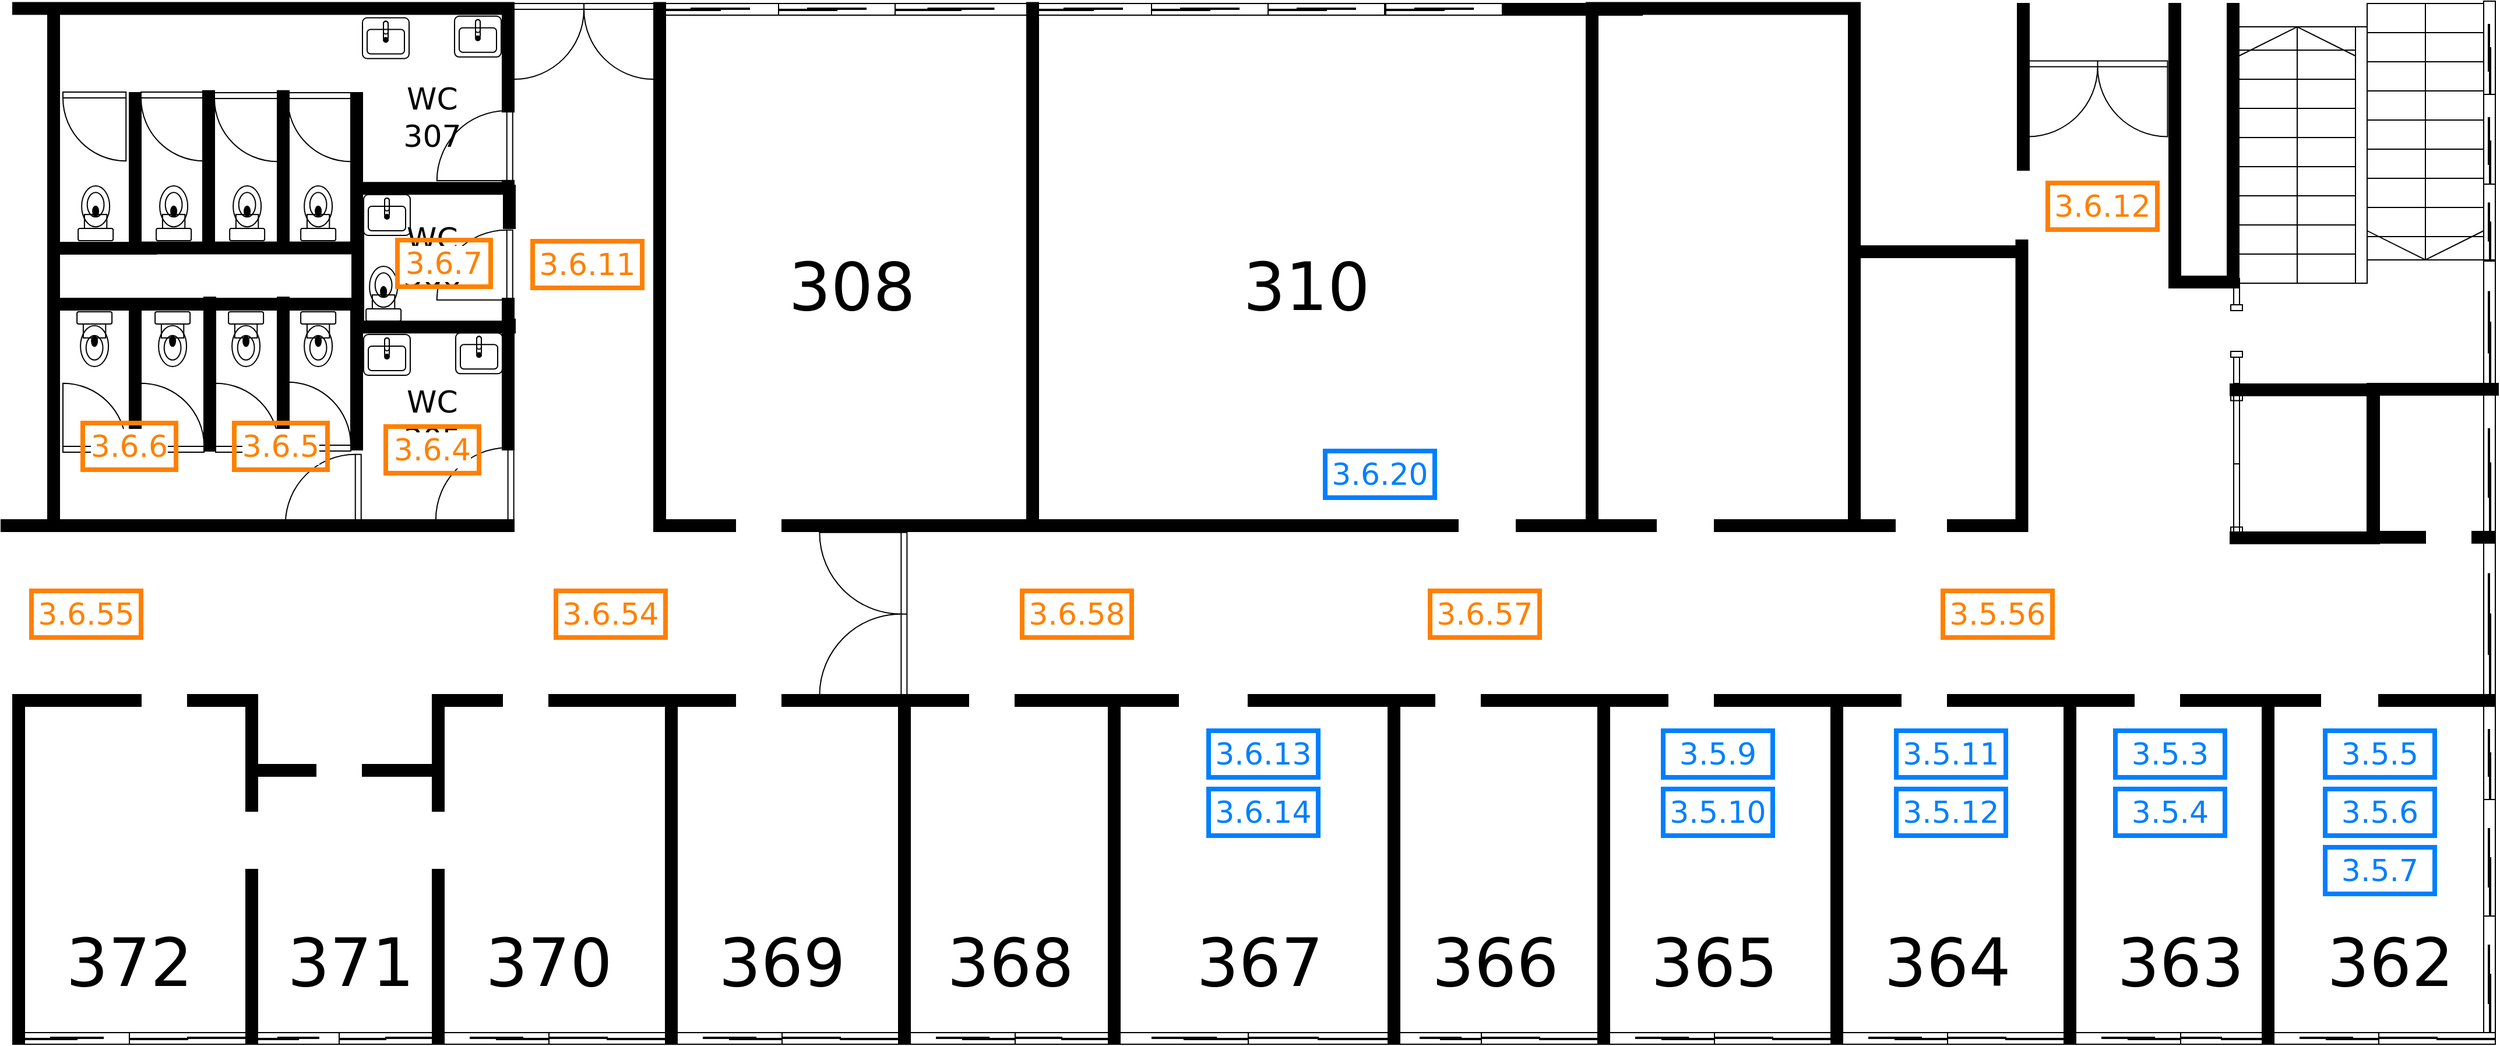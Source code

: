 <mxfile version="18.0.1" type="device"><diagram id="k4Qf4i1GcmvyGFR2-Uuu" name="Page-1"><mxGraphModel dx="2788" dy="2461" grid="1" gridSize="10" guides="1" tooltips="1" connect="1" arrows="1" fold="1" page="1" pageScale="1" pageWidth="1169" pageHeight="827" math="0" shadow="0"><root><mxCell id="0"/><mxCell id="1" parent="0"/><mxCell id="9a-TesYF4T893ZPpi-wB-1" value="" style="verticalLabelPosition=bottom;html=1;verticalAlign=top;align=center;shape=mxgraph.floorplan.wall;fillColor=#000000;direction=south;" vertex="1" parent="1"><mxGeometry x="160" y="340" width="10" height="300" as="geometry"/></mxCell><mxCell id="9a-TesYF4T893ZPpi-wB-3" value="" style="verticalLabelPosition=bottom;html=1;verticalAlign=top;align=center;shape=mxgraph.floorplan.wall;fillColor=#000000;" vertex="1" parent="1"><mxGeometry x="170" y="340" width="100" height="10" as="geometry"/></mxCell><mxCell id="9a-TesYF4T893ZPpi-wB-4" value="" style="verticalLabelPosition=bottom;html=1;verticalAlign=top;align=center;shape=mxgraph.floorplan.wall;fillColor=#000000;" vertex="1" parent="1"><mxGeometry x="310" y="340" width="50" height="10" as="geometry"/></mxCell><mxCell id="9a-TesYF4T893ZPpi-wB-5" value="" style="verticalLabelPosition=bottom;html=1;verticalAlign=top;align=center;shape=mxgraph.floorplan.wall;fillColor=#000000;direction=south;" vertex="1" parent="1"><mxGeometry x="360" y="340" width="10" height="100" as="geometry"/></mxCell><mxCell id="9a-TesYF4T893ZPpi-wB-6" value="" style="verticalLabelPosition=bottom;html=1;verticalAlign=top;align=center;shape=mxgraph.floorplan.wall;fillColor=#000000;direction=south;" vertex="1" parent="1"><mxGeometry x="360" y="490" width="10" height="150" as="geometry"/></mxCell><mxCell id="9a-TesYF4T893ZPpi-wB-11" value="" style="verticalLabelPosition=bottom;html=1;verticalAlign=top;align=center;shape=mxgraph.floorplan.windowGlider;dx=0.25;" vertex="1" parent="1"><mxGeometry x="170" y="630" width="90" height="10" as="geometry"/></mxCell><mxCell id="9a-TesYF4T893ZPpi-wB-12" value="" style="verticalLabelPosition=bottom;html=1;verticalAlign=top;align=center;shape=mxgraph.floorplan.windowGlider;dx=0.5;" vertex="1" parent="1"><mxGeometry x="260" y="630" width="100" height="10" as="geometry"/></mxCell><mxCell id="9a-TesYF4T893ZPpi-wB-13" value="372" style="text;html=1;strokeColor=none;fillColor=none;align=center;verticalAlign=middle;whiteSpace=wrap;rounded=0;fontFamily=Dejavu Sans;fontSize=57;" vertex="1" parent="1"><mxGeometry x="230" y="555" width="60" height="30" as="geometry"/></mxCell><mxCell id="9a-TesYF4T893ZPpi-wB-14" value="" style="verticalLabelPosition=bottom;html=1;verticalAlign=top;align=center;shape=mxgraph.floorplan.wall;fillColor=#000000;direction=south;flipH=1;" vertex="1" parent="1"><mxGeometry x="720" y="340" width="10" height="300" as="geometry"/></mxCell><mxCell id="9a-TesYF4T893ZPpi-wB-15" value="" style="verticalLabelPosition=bottom;html=1;verticalAlign=top;align=center;shape=mxgraph.floorplan.wall;fillColor=#000000;flipH=1;" vertex="1" parent="1"><mxGeometry x="620" y="340" width="100" height="10" as="geometry"/></mxCell><mxCell id="9a-TesYF4T893ZPpi-wB-16" value="" style="verticalLabelPosition=bottom;html=1;verticalAlign=top;align=center;shape=mxgraph.floorplan.wall;fillColor=#000000;flipH=1;" vertex="1" parent="1"><mxGeometry x="530" y="340" width="50" height="10" as="geometry"/></mxCell><mxCell id="9a-TesYF4T893ZPpi-wB-17" value="" style="verticalLabelPosition=bottom;html=1;verticalAlign=top;align=center;shape=mxgraph.floorplan.wall;fillColor=#000000;direction=south;flipH=1;" vertex="1" parent="1"><mxGeometry x="520" y="340" width="10" height="100" as="geometry"/></mxCell><mxCell id="9a-TesYF4T893ZPpi-wB-18" value="" style="verticalLabelPosition=bottom;html=1;verticalAlign=top;align=center;shape=mxgraph.floorplan.wall;fillColor=#000000;direction=south;flipH=1;" vertex="1" parent="1"><mxGeometry x="520" y="490" width="10" height="150" as="geometry"/></mxCell><mxCell id="9a-TesYF4T893ZPpi-wB-19" value="" style="verticalLabelPosition=bottom;html=1;verticalAlign=top;align=center;shape=mxgraph.floorplan.windowGlider;dx=0.25;flipH=1;" vertex="1" parent="1"><mxGeometry x="530" y="630" width="90" height="10" as="geometry"/></mxCell><mxCell id="9a-TesYF4T893ZPpi-wB-20" value="" style="verticalLabelPosition=bottom;html=1;verticalAlign=top;align=center;shape=mxgraph.floorplan.windowGlider;dx=0.5;flipH=1;" vertex="1" parent="1"><mxGeometry x="620" y="630" width="100" height="10" as="geometry"/></mxCell><mxCell id="9a-TesYF4T893ZPpi-wB-21" value="370" style="text;html=1;strokeColor=none;fillColor=none;align=center;verticalAlign=middle;whiteSpace=wrap;rounded=0;fontFamily=Dejavu Sans;fontSize=57;flipH=1;" vertex="1" parent="1"><mxGeometry x="590" y="555" width="60" height="30" as="geometry"/></mxCell><mxCell id="9a-TesYF4T893ZPpi-wB-22" value="" style="verticalLabelPosition=bottom;html=1;verticalAlign=top;align=center;shape=mxgraph.floorplan.wall;fillColor=#000000;fontFamily=Dejavu Sans;fontSize=31;" vertex="1" parent="1"><mxGeometry x="370" y="400" width="50" height="10" as="geometry"/></mxCell><mxCell id="9a-TesYF4T893ZPpi-wB-23" value="" style="verticalLabelPosition=bottom;html=1;verticalAlign=top;align=center;shape=mxgraph.floorplan.wall;fillColor=#000000;fontFamily=Dejavu Sans;fontSize=31;" vertex="1" parent="1"><mxGeometry x="460" y="400" width="60" height="10" as="geometry"/></mxCell><mxCell id="9a-TesYF4T893ZPpi-wB-24" value="" style="verticalLabelPosition=bottom;html=1;verticalAlign=top;align=center;shape=mxgraph.floorplan.windowGlider;dx=0.25;" vertex="1" parent="1"><mxGeometry x="370" y="630" width="70" height="10" as="geometry"/></mxCell><mxCell id="9a-TesYF4T893ZPpi-wB-25" value="" style="verticalLabelPosition=bottom;html=1;verticalAlign=top;align=center;shape=mxgraph.floorplan.windowGlider;dx=0.5;" vertex="1" parent="1"><mxGeometry x="440" y="630" width="80" height="10" as="geometry"/></mxCell><mxCell id="9a-TesYF4T893ZPpi-wB-26" value="371" style="text;html=1;strokeColor=none;fillColor=none;align=center;verticalAlign=middle;whiteSpace=wrap;rounded=0;fontFamily=Dejavu Sans;fontSize=57;flipH=1;" vertex="1" parent="1"><mxGeometry x="420" y="555" width="60" height="30" as="geometry"/></mxCell><mxCell id="9a-TesYF4T893ZPpi-wB-28" value="" style="verticalLabelPosition=bottom;html=1;verticalAlign=top;align=center;shape=mxgraph.floorplan.wall;fillColor=#000000;direction=south;flipH=1;" vertex="1" parent="1"><mxGeometry x="920" y="340" width="10" height="300" as="geometry"/></mxCell><mxCell id="9a-TesYF4T893ZPpi-wB-29" value="" style="verticalLabelPosition=bottom;html=1;verticalAlign=top;align=center;shape=mxgraph.floorplan.wall;fillColor=#000000;flipH=1;" vertex="1" parent="1"><mxGeometry x="820" y="340" width="100" height="10" as="geometry"/></mxCell><mxCell id="9a-TesYF4T893ZPpi-wB-30" value="" style="verticalLabelPosition=bottom;html=1;verticalAlign=top;align=center;shape=mxgraph.floorplan.wall;fillColor=#000000;flipH=1;" vertex="1" parent="1"><mxGeometry x="730" y="340" width="50" height="10" as="geometry"/></mxCell><mxCell id="9a-TesYF4T893ZPpi-wB-31" value="" style="verticalLabelPosition=bottom;html=1;verticalAlign=top;align=center;shape=mxgraph.floorplan.wall;fillColor=#000000;direction=south;flipH=1;" vertex="1" parent="1"><mxGeometry x="720" y="340" width="10" height="100" as="geometry"/></mxCell><mxCell id="9a-TesYF4T893ZPpi-wB-32" value="" style="verticalLabelPosition=bottom;html=1;verticalAlign=top;align=center;shape=mxgraph.floorplan.wall;fillColor=#000000;direction=south;flipH=1;" vertex="1" parent="1"><mxGeometry x="720" y="490" width="10" height="150" as="geometry"/></mxCell><mxCell id="9a-TesYF4T893ZPpi-wB-33" value="" style="verticalLabelPosition=bottom;html=1;verticalAlign=top;align=center;shape=mxgraph.floorplan.windowGlider;dx=0.25;flipH=1;" vertex="1" parent="1"><mxGeometry x="730" y="630" width="90" height="10" as="geometry"/></mxCell><mxCell id="9a-TesYF4T893ZPpi-wB-34" value="" style="verticalLabelPosition=bottom;html=1;verticalAlign=top;align=center;shape=mxgraph.floorplan.windowGlider;dx=0.5;flipH=1;" vertex="1" parent="1"><mxGeometry x="820" y="630" width="100" height="10" as="geometry"/></mxCell><mxCell id="9a-TesYF4T893ZPpi-wB-35" value="369" style="text;html=1;strokeColor=none;fillColor=none;align=center;verticalAlign=middle;whiteSpace=wrap;rounded=0;fontFamily=Dejavu Sans;fontSize=57;flipH=1;" vertex="1" parent="1"><mxGeometry x="790" y="555" width="60" height="30" as="geometry"/></mxCell><mxCell id="9a-TesYF4T893ZPpi-wB-36" value="" style="verticalLabelPosition=bottom;html=1;verticalAlign=top;align=center;shape=mxgraph.floorplan.wall;fillColor=#000000;direction=south;flipH=1;" vertex="1" parent="1"><mxGeometry x="1100" y="340" width="10" height="300" as="geometry"/></mxCell><mxCell id="9a-TesYF4T893ZPpi-wB-37" value="" style="verticalLabelPosition=bottom;html=1;verticalAlign=top;align=center;shape=mxgraph.floorplan.wall;fillColor=#000000;flipH=1;" vertex="1" parent="1"><mxGeometry x="1020" y="340" width="100" height="10" as="geometry"/></mxCell><mxCell id="9a-TesYF4T893ZPpi-wB-38" value="" style="verticalLabelPosition=bottom;html=1;verticalAlign=top;align=center;shape=mxgraph.floorplan.wall;fillColor=#000000;flipH=1;" vertex="1" parent="1"><mxGeometry x="930" y="340" width="50" height="10" as="geometry"/></mxCell><mxCell id="9a-TesYF4T893ZPpi-wB-39" value="" style="verticalLabelPosition=bottom;html=1;verticalAlign=top;align=center;shape=mxgraph.floorplan.wall;fillColor=#000000;direction=south;flipH=1;" vertex="1" parent="1"><mxGeometry x="920" y="340" width="10" height="100" as="geometry"/></mxCell><mxCell id="9a-TesYF4T893ZPpi-wB-40" value="" style="verticalLabelPosition=bottom;html=1;verticalAlign=top;align=center;shape=mxgraph.floorplan.wall;fillColor=#000000;direction=south;flipH=1;" vertex="1" parent="1"><mxGeometry x="920" y="490" width="10" height="150" as="geometry"/></mxCell><mxCell id="9a-TesYF4T893ZPpi-wB-41" value="" style="verticalLabelPosition=bottom;html=1;verticalAlign=top;align=center;shape=mxgraph.floorplan.windowGlider;dx=0.25;flipH=1;" vertex="1" parent="1"><mxGeometry x="930" y="630" width="90" height="10" as="geometry"/></mxCell><mxCell id="9a-TesYF4T893ZPpi-wB-42" value="" style="verticalLabelPosition=bottom;html=1;verticalAlign=top;align=center;shape=mxgraph.floorplan.windowGlider;dx=0.5;flipH=1;" vertex="1" parent="1"><mxGeometry x="1020" y="630" width="80" height="10" as="geometry"/></mxCell><mxCell id="9a-TesYF4T893ZPpi-wB-43" value="368" style="text;html=1;strokeColor=none;fillColor=none;align=center;verticalAlign=middle;whiteSpace=wrap;rounded=0;fontFamily=Dejavu Sans;fontSize=57;flipH=1;" vertex="1" parent="1"><mxGeometry x="986" y="555" width="60" height="30" as="geometry"/></mxCell><mxCell id="9a-TesYF4T893ZPpi-wB-44" value="" style="verticalLabelPosition=bottom;html=1;verticalAlign=top;align=center;shape=mxgraph.floorplan.wall;fillColor=#000000;direction=south;flipH=1;" vertex="1" parent="1"><mxGeometry x="1340" y="340" width="10" height="300" as="geometry"/></mxCell><mxCell id="9a-TesYF4T893ZPpi-wB-45" value="" style="verticalLabelPosition=bottom;html=1;verticalAlign=top;align=center;shape=mxgraph.floorplan.wall;fillColor=#000000;flipH=1;" vertex="1" parent="1"><mxGeometry x="1220" y="340" width="120" height="10" as="geometry"/></mxCell><mxCell id="9a-TesYF4T893ZPpi-wB-46" value="" style="verticalLabelPosition=bottom;html=1;verticalAlign=top;align=center;shape=mxgraph.floorplan.wall;fillColor=#000000;flipH=1;" vertex="1" parent="1"><mxGeometry x="1110" y="340" width="50" height="10" as="geometry"/></mxCell><mxCell id="9a-TesYF4T893ZPpi-wB-49" value="" style="verticalLabelPosition=bottom;html=1;verticalAlign=top;align=center;shape=mxgraph.floorplan.windowGlider;dx=0.25;flipH=1;" vertex="1" parent="1"><mxGeometry x="1110" y="630" width="110" height="10" as="geometry"/></mxCell><mxCell id="9a-TesYF4T893ZPpi-wB-50" value="" style="verticalLabelPosition=bottom;html=1;verticalAlign=top;align=center;shape=mxgraph.floorplan.windowGlider;dx=0.5;flipH=1;" vertex="1" parent="1"><mxGeometry x="1220" y="630" width="120" height="10" as="geometry"/></mxCell><mxCell id="9a-TesYF4T893ZPpi-wB-51" value="367" style="text;html=1;strokeColor=none;fillColor=none;align=center;verticalAlign=middle;whiteSpace=wrap;rounded=0;fontFamily=Dejavu Sans;fontSize=57;flipH=1;" vertex="1" parent="1"><mxGeometry x="1200" y="555" width="60" height="30" as="geometry"/></mxCell><mxCell id="9a-TesYF4T893ZPpi-wB-52" value="" style="verticalLabelPosition=bottom;html=1;verticalAlign=top;align=center;shape=mxgraph.floorplan.wall;fillColor=#000000;direction=south;flipH=1;" vertex="1" parent="1"><mxGeometry x="1520" y="340" width="10" height="300" as="geometry"/></mxCell><mxCell id="9a-TesYF4T893ZPpi-wB-53" value="" style="verticalLabelPosition=bottom;html=1;verticalAlign=top;align=center;shape=mxgraph.floorplan.wall;fillColor=#000000;flipH=1;" vertex="1" parent="1"><mxGeometry x="1420" y="340" width="100" height="10" as="geometry"/></mxCell><mxCell id="9a-TesYF4T893ZPpi-wB-54" value="" style="verticalLabelPosition=bottom;html=1;verticalAlign=top;align=center;shape=mxgraph.floorplan.wall;fillColor=#000000;flipH=1;" vertex="1" parent="1"><mxGeometry x="1330" y="340" width="50" height="10" as="geometry"/></mxCell><mxCell id="9a-TesYF4T893ZPpi-wB-57" value="" style="verticalLabelPosition=bottom;html=1;verticalAlign=top;align=center;shape=mxgraph.floorplan.windowGlider;dx=0.25;flipH=1;" vertex="1" parent="1"><mxGeometry x="1350" y="630" width="70" height="10" as="geometry"/></mxCell><mxCell id="9a-TesYF4T893ZPpi-wB-58" value="" style="verticalLabelPosition=bottom;html=1;verticalAlign=top;align=center;shape=mxgraph.floorplan.windowGlider;dx=0.5;flipH=1;" vertex="1" parent="1"><mxGeometry x="1420" y="630" width="100" height="10" as="geometry"/></mxCell><mxCell id="9a-TesYF4T893ZPpi-wB-59" value="366" style="text;html=1;strokeColor=none;fillColor=none;align=center;verticalAlign=middle;whiteSpace=wrap;rounded=0;fontFamily=Dejavu Sans;fontSize=57;flipH=1;" vertex="1" parent="1"><mxGeometry x="1402" y="555" width="60" height="30" as="geometry"/></mxCell><mxCell id="9a-TesYF4T893ZPpi-wB-60" value="" style="verticalLabelPosition=bottom;html=1;verticalAlign=top;align=center;shape=mxgraph.floorplan.wall;fillColor=#000000;direction=south;flipH=1;" vertex="1" parent="1"><mxGeometry x="1720" y="340" width="10" height="300" as="geometry"/></mxCell><mxCell id="9a-TesYF4T893ZPpi-wB-61" value="" style="verticalLabelPosition=bottom;html=1;verticalAlign=top;align=center;shape=mxgraph.floorplan.wall;fillColor=#000000;flipH=1;" vertex="1" parent="1"><mxGeometry x="1620" y="340" width="100" height="10" as="geometry"/></mxCell><mxCell id="9a-TesYF4T893ZPpi-wB-62" value="" style="verticalLabelPosition=bottom;html=1;verticalAlign=top;align=center;shape=mxgraph.floorplan.wall;fillColor=#000000;flipH=1;" vertex="1" parent="1"><mxGeometry x="1530" y="340" width="50" height="10" as="geometry"/></mxCell><mxCell id="9a-TesYF4T893ZPpi-wB-63" value="" style="verticalLabelPosition=bottom;html=1;verticalAlign=top;align=center;shape=mxgraph.floorplan.wall;fillColor=#000000;direction=south;flipH=1;" vertex="1" parent="1"><mxGeometry x="1520" y="340" width="10" height="100" as="geometry"/></mxCell><mxCell id="9a-TesYF4T893ZPpi-wB-64" value="" style="verticalLabelPosition=bottom;html=1;verticalAlign=top;align=center;shape=mxgraph.floorplan.wall;fillColor=#000000;direction=south;flipH=1;" vertex="1" parent="1"><mxGeometry x="1520" y="490" width="10" height="150" as="geometry"/></mxCell><mxCell id="9a-TesYF4T893ZPpi-wB-65" value="" style="verticalLabelPosition=bottom;html=1;verticalAlign=top;align=center;shape=mxgraph.floorplan.windowGlider;dx=0.25;flipH=1;" vertex="1" parent="1"><mxGeometry x="1530" y="630" width="90" height="10" as="geometry"/></mxCell><mxCell id="9a-TesYF4T893ZPpi-wB-66" value="" style="verticalLabelPosition=bottom;html=1;verticalAlign=top;align=center;shape=mxgraph.floorplan.windowGlider;dx=0.5;flipH=1;" vertex="1" parent="1"><mxGeometry x="1620" y="630" width="100" height="10" as="geometry"/></mxCell><mxCell id="9a-TesYF4T893ZPpi-wB-67" value="365" style="text;html=1;strokeColor=none;fillColor=none;align=center;verticalAlign=middle;whiteSpace=wrap;rounded=0;fontFamily=Dejavu Sans;fontSize=57;flipH=1;" vertex="1" parent="1"><mxGeometry x="1590" y="555" width="60" height="30" as="geometry"/></mxCell><mxCell id="9a-TesYF4T893ZPpi-wB-68" value="" style="verticalLabelPosition=bottom;html=1;verticalAlign=top;align=center;shape=mxgraph.floorplan.wall;fillColor=#000000;direction=south;flipH=1;" vertex="1" parent="1"><mxGeometry x="1920" y="340" width="10" height="300" as="geometry"/></mxCell><mxCell id="9a-TesYF4T893ZPpi-wB-69" value="" style="verticalLabelPosition=bottom;html=1;verticalAlign=top;align=center;shape=mxgraph.floorplan.wall;fillColor=#000000;flipH=1;" vertex="1" parent="1"><mxGeometry x="1820" y="340" width="100" height="10" as="geometry"/></mxCell><mxCell id="9a-TesYF4T893ZPpi-wB-70" value="" style="verticalLabelPosition=bottom;html=1;verticalAlign=top;align=center;shape=mxgraph.floorplan.wall;fillColor=#000000;flipH=1;" vertex="1" parent="1"><mxGeometry x="1730" y="340" width="50" height="10" as="geometry"/></mxCell><mxCell id="9a-TesYF4T893ZPpi-wB-71" value="" style="verticalLabelPosition=bottom;html=1;verticalAlign=top;align=center;shape=mxgraph.floorplan.wall;fillColor=#000000;direction=south;flipH=1;" vertex="1" parent="1"><mxGeometry x="1720" y="340" width="10" height="100" as="geometry"/></mxCell><mxCell id="9a-TesYF4T893ZPpi-wB-72" value="" style="verticalLabelPosition=bottom;html=1;verticalAlign=top;align=center;shape=mxgraph.floorplan.wall;fillColor=#000000;direction=south;flipH=1;" vertex="1" parent="1"><mxGeometry x="1720" y="490" width="10" height="150" as="geometry"/></mxCell><mxCell id="9a-TesYF4T893ZPpi-wB-73" value="" style="verticalLabelPosition=bottom;html=1;verticalAlign=top;align=center;shape=mxgraph.floorplan.windowGlider;dx=0.25;flipH=1;" vertex="1" parent="1"><mxGeometry x="1730" y="630" width="90" height="10" as="geometry"/></mxCell><mxCell id="9a-TesYF4T893ZPpi-wB-74" value="" style="verticalLabelPosition=bottom;html=1;verticalAlign=top;align=center;shape=mxgraph.floorplan.windowGlider;dx=0.5;flipH=1;" vertex="1" parent="1"><mxGeometry x="1820" y="630" width="100" height="10" as="geometry"/></mxCell><mxCell id="9a-TesYF4T893ZPpi-wB-75" value="364" style="text;html=1;strokeColor=none;fillColor=none;align=center;verticalAlign=middle;whiteSpace=wrap;rounded=0;fontFamily=Dejavu Sans;fontSize=57;flipH=1;" vertex="1" parent="1"><mxGeometry x="1790" y="555" width="60" height="30" as="geometry"/></mxCell><mxCell id="9a-TesYF4T893ZPpi-wB-77" value="" style="verticalLabelPosition=bottom;html=1;verticalAlign=top;align=center;shape=mxgraph.floorplan.wall;fillColor=#000000;flipH=1;" vertex="1" parent="1"><mxGeometry x="2020" y="340" width="100" height="10" as="geometry"/></mxCell><mxCell id="9a-TesYF4T893ZPpi-wB-78" value="" style="verticalLabelPosition=bottom;html=1;verticalAlign=top;align=center;shape=mxgraph.floorplan.wall;fillColor=#000000;flipH=1;" vertex="1" parent="1"><mxGeometry x="1930" y="340" width="50" height="10" as="geometry"/></mxCell><mxCell id="9a-TesYF4T893ZPpi-wB-79" value="" style="verticalLabelPosition=bottom;html=1;verticalAlign=top;align=center;shape=mxgraph.floorplan.wall;fillColor=#000000;direction=south;flipH=1;" vertex="1" parent="1"><mxGeometry x="1920" y="340" width="10" height="100" as="geometry"/></mxCell><mxCell id="9a-TesYF4T893ZPpi-wB-80" value="" style="verticalLabelPosition=bottom;html=1;verticalAlign=top;align=center;shape=mxgraph.floorplan.wall;fillColor=#000000;direction=south;flipH=1;" vertex="1" parent="1"><mxGeometry x="1920" y="490" width="10" height="150" as="geometry"/></mxCell><mxCell id="9a-TesYF4T893ZPpi-wB-81" value="" style="verticalLabelPosition=bottom;html=1;verticalAlign=top;align=center;shape=mxgraph.floorplan.windowGlider;dx=0.25;flipH=1;" vertex="1" parent="1"><mxGeometry x="1930" y="630" width="90" height="10" as="geometry"/></mxCell><mxCell id="9a-TesYF4T893ZPpi-wB-82" value="" style="verticalLabelPosition=bottom;html=1;verticalAlign=top;align=center;shape=mxgraph.floorplan.windowGlider;dx=0.5;flipH=1;" vertex="1" parent="1"><mxGeometry x="2020" y="630" width="70" height="10" as="geometry"/></mxCell><mxCell id="9a-TesYF4T893ZPpi-wB-83" value="363" style="text;html=1;strokeColor=none;fillColor=none;align=center;verticalAlign=middle;whiteSpace=wrap;rounded=0;fontFamily=Dejavu Sans;fontSize=57;flipH=1;" vertex="1" parent="1"><mxGeometry x="1990" y="555" width="60" height="30" as="geometry"/></mxCell><mxCell id="9a-TesYF4T893ZPpi-wB-84" value="" style="verticalLabelPosition=bottom;html=1;verticalAlign=top;align=center;shape=mxgraph.floorplan.wall;fillColor=#000000;direction=south;flipH=1;" vertex="1" parent="1"><mxGeometry x="2090" y="340" width="10" height="300" as="geometry"/></mxCell><mxCell id="9a-TesYF4T893ZPpi-wB-86" value="" style="verticalLabelPosition=bottom;html=1;verticalAlign=top;align=center;shape=mxgraph.floorplan.wall;fillColor=#000000;flipH=1;" vertex="1" parent="1"><mxGeometry x="2190" y="340" width="100" height="10" as="geometry"/></mxCell><mxCell id="9a-TesYF4T893ZPpi-wB-87" value="" style="verticalLabelPosition=bottom;html=1;verticalAlign=top;align=center;shape=mxgraph.floorplan.wall;fillColor=#000000;flipH=1;" vertex="1" parent="1"><mxGeometry x="2090" y="340" width="50" height="10" as="geometry"/></mxCell><mxCell id="9a-TesYF4T893ZPpi-wB-90" value="" style="verticalLabelPosition=bottom;html=1;verticalAlign=top;align=center;shape=mxgraph.floorplan.windowGlider;dx=0.25;flipH=1;" vertex="1" parent="1"><mxGeometry x="2100" y="630" width="90" height="10" as="geometry"/></mxCell><mxCell id="9a-TesYF4T893ZPpi-wB-91" value="" style="verticalLabelPosition=bottom;html=1;verticalAlign=top;align=center;shape=mxgraph.floorplan.windowGlider;dx=0.5;flipH=1;" vertex="1" parent="1"><mxGeometry x="2190" y="630" width="100" height="10" as="geometry"/></mxCell><mxCell id="9a-TesYF4T893ZPpi-wB-92" value="362" style="text;html=1;strokeColor=none;fillColor=none;align=center;verticalAlign=middle;whiteSpace=wrap;rounded=0;fontFamily=Dejavu Sans;fontSize=57;flipH=1;" vertex="1" parent="1"><mxGeometry x="2170" y="555" width="60" height="30" as="geometry"/></mxCell><mxCell id="9a-TesYF4T893ZPpi-wB-93" value="" style="verticalLabelPosition=bottom;html=1;verticalAlign=top;align=center;shape=mxgraph.floorplan.windowGlider;dx=0.25;fontFamily=Dejavu Sans;fontSize=57;rotation=-90;" vertex="1" parent="1"><mxGeometry x="2235" y="575" width="100" height="10" as="geometry"/></mxCell><mxCell id="9a-TesYF4T893ZPpi-wB-103" value="" style="verticalLabelPosition=bottom;html=1;verticalAlign=top;align=center;shape=mxgraph.floorplan.windowGlider;dx=0.25;fontFamily=Dejavu Sans;fontSize=57;rotation=-90;" vertex="1" parent="1"><mxGeometry x="2235" y="475" width="100" height="10" as="geometry"/></mxCell><mxCell id="9a-TesYF4T893ZPpi-wB-104" value="" style="verticalLabelPosition=bottom;html=1;verticalAlign=top;align=center;shape=mxgraph.floorplan.windowGlider;dx=0.25;fontFamily=Dejavu Sans;fontSize=57;rotation=-90;" vertex="1" parent="1"><mxGeometry x="2245" y="385" width="80" height="10" as="geometry"/></mxCell><mxCell id="9a-TesYF4T893ZPpi-wB-105" value="" style="verticalLabelPosition=bottom;html=1;verticalAlign=top;align=center;shape=mxgraph.floorplan.windowGlider;dx=0.25;fontFamily=Dejavu Sans;fontSize=57;rotation=-90;" vertex="1" parent="1"><mxGeometry x="2215.85" y="265.85" width="138.29" height="10" as="geometry"/></mxCell><mxCell id="9a-TesYF4T893ZPpi-wB-106" value="" style="verticalLabelPosition=bottom;html=1;verticalAlign=top;align=center;shape=mxgraph.floorplan.windowGlider;dx=0.25;fontFamily=Dejavu Sans;fontSize=57;rotation=-90;" vertex="1" parent="1"><mxGeometry x="2226.25" y="136.25" width="117.5" height="10" as="geometry"/></mxCell><mxCell id="9a-TesYF4T893ZPpi-wB-108" value="" style="verticalLabelPosition=bottom;html=1;verticalAlign=top;align=center;shape=mxgraph.floorplan.windowGlider;dx=0.25;fontFamily=Dejavu Sans;fontSize=57;rotation=-90;" vertex="1" parent="1"><mxGeometry x="2232.5" y="15.5" width="105" height="10" as="geometry"/></mxCell><mxCell id="9a-TesYF4T893ZPpi-wB-109" value="" style="verticalLabelPosition=bottom;html=1;verticalAlign=top;align=center;shape=mxgraph.floorplan.windowGlider;dx=0.25;fontFamily=Dejavu Sans;fontSize=57;rotation=-90;" vertex="1" parent="1"><mxGeometry x="2245" y="-140" width="80" height="10" as="geometry"/></mxCell><mxCell id="9a-TesYF4T893ZPpi-wB-110" value="" style="verticalLabelPosition=bottom;html=1;verticalAlign=top;align=center;shape=mxgraph.floorplan.windowGlider;dx=0.25;fontFamily=Dejavu Sans;fontSize=57;rotation=-90;" vertex="1" parent="1"><mxGeometry x="2245" y="-220" width="80" height="10" as="geometry"/></mxCell><mxCell id="9a-TesYF4T893ZPpi-wB-111" value="" style="verticalLabelPosition=bottom;html=1;verticalAlign=top;align=center;shape=mxgraph.floorplan.wall;fillColor=#000000;fontFamily=Dejavu Sans;fontSize=57;" vertex="1" parent="1"><mxGeometry x="2270" y="200" width="20" height="10" as="geometry"/></mxCell><mxCell id="9a-TesYF4T893ZPpi-wB-112" value="" style="verticalLabelPosition=bottom;html=1;verticalAlign=top;align=center;shape=mxgraph.floorplan.wall;fillColor=#000000;fontFamily=Dejavu Sans;fontSize=57;" vertex="1" parent="1"><mxGeometry x="2190" y="200" width="40" height="10" as="geometry"/></mxCell><mxCell id="9a-TesYF4T893ZPpi-wB-113" value="" style="verticalLabelPosition=bottom;html=1;verticalAlign=top;align=center;shape=mxgraph.floorplan.wall;fillColor=#000000;direction=south;flipH=1;" vertex="1" parent="1"><mxGeometry x="2180" y="80" width="10" height="130" as="geometry"/></mxCell><mxCell id="9a-TesYF4T893ZPpi-wB-114" value="" style="verticalLabelPosition=bottom;html=1;verticalAlign=top;align=center;shape=mxgraph.floorplan.wall;fillColor=#000000;direction=south;flipH=1;rotation=90;" vertex="1" parent="1"><mxGeometry x="2231.25" y="21.75" width="10" height="112.5" as="geometry"/></mxCell><mxCell id="9a-TesYF4T893ZPpi-wB-116" value="" style="verticalLabelPosition=bottom;html=1;verticalAlign=top;align=center;shape=mxgraph.floorplan.stairs;direction=south;fontFamily=Dejavu Sans;fontSize=57;" vertex="1" parent="1"><mxGeometry x="2180" y="-253" width="100" height="220" as="geometry"/></mxCell><mxCell id="9a-TesYF4T893ZPpi-wB-117" value="" style="verticalLabelPosition=bottom;html=1;verticalAlign=top;align=center;shape=mxgraph.floorplan.wall;fillColor=none;direction=south;fontFamily=Dejavu Sans;fontSize=57;" vertex="1" parent="1"><mxGeometry x="2170" y="-233" width="10" height="220" as="geometry"/></mxCell><mxCell id="9a-TesYF4T893ZPpi-wB-118" value="" style="verticalLabelPosition=bottom;html=1;verticalAlign=top;align=center;shape=mxgraph.floorplan.stairs;direction=south;fontFamily=Dejavu Sans;fontSize=57;rotation=-180;" vertex="1" parent="1"><mxGeometry x="2070" y="-233" width="100" height="220" as="geometry"/></mxCell><mxCell id="9a-TesYF4T893ZPpi-wB-119" value="" style="verticalLabelPosition=bottom;html=1;verticalAlign=top;align=center;shape=mxgraph.floorplan.windowGlider;dx=0.25;fontFamily=Dejavu Sans;fontSize=57;rotation=-90;" vertex="1" parent="1"><mxGeometry x="2252.5" y="-70.5" width="65" height="10" as="geometry"/></mxCell><mxCell id="9a-TesYF4T893ZPpi-wB-121" value="" style="verticalLabelPosition=bottom;html=1;verticalAlign=top;align=center;shape=mxgraph.floorplan.wallU;fillColor=#000000;fontFamily=Dejavu Sans;fontSize=57;rotation=-180;" vertex="1" parent="1"><mxGeometry x="2010" y="-253" width="60" height="244" as="geometry"/></mxCell><mxCell id="9a-TesYF4T893ZPpi-wB-122" value="" style="verticalLabelPosition=bottom;html=1;verticalAlign=top;align=center;shape=mxgraph.floorplan.wallU;fillColor=#000000;fontFamily=Dejavu Sans;fontSize=57;rotation=90;" vertex="1" parent="1"><mxGeometry x="2058" y="78" width="137" height="128" as="geometry"/></mxCell><mxCell id="9a-TesYF4T893ZPpi-wB-124" value="" style="verticalLabelPosition=bottom;html=1;verticalAlign=top;align=center;shape=mxgraph.floorplan.doorDoublePocket;dx=0;fontFamily=Dejavu Sans;fontSize=57;fillColor=none;rotation=-90;" vertex="1" parent="1"><mxGeometry x="2008.75" y="137" width="118.5" height="10" as="geometry"/></mxCell><mxCell id="9a-TesYF4T893ZPpi-wB-126" value="" style="verticalLabelPosition=bottom;html=1;verticalAlign=top;align=center;shape=mxgraph.floorplan.doorDoublePocket;dx=0.25;fontFamily=Dejavu Sans;fontSize=57;fillColor=none;rotation=-90;" vertex="1" parent="1"><mxGeometry x="2023" y="23" width="90" height="10" as="geometry"/></mxCell><mxCell id="9a-TesYF4T893ZPpi-wB-127" value="" style="verticalLabelPosition=bottom;html=1;verticalAlign=top;align=center;shape=mxgraph.floorplan.wall;fillColor=#000000;direction=south;fontFamily=Dejavu Sans;fontSize=57;" vertex="1" parent="1"><mxGeometry x="1880" y="-253" width="10" height="143" as="geometry"/></mxCell><mxCell id="9a-TesYF4T893ZPpi-wB-129" value="" style="verticalLabelPosition=bottom;html=1;verticalAlign=top;align=center;shape=mxgraph.floorplan.doorDouble;aspect=fixed;fontFamily=Dejavu Sans;fontSize=57;fillColor=none;" vertex="1" parent="1"><mxGeometry x="1888.75" y="-203.75" width="120" height="63.75" as="geometry"/></mxCell><mxCell id="9a-TesYF4T893ZPpi-wB-130" value="" style="verticalLabelPosition=bottom;html=1;verticalAlign=top;align=center;shape=mxgraph.floorplan.wallCorner;fillColor=#000000;direction=west;fontFamily=Dejavu Sans;fontSize=57;" vertex="1" parent="1"><mxGeometry x="1820" y="-50" width="68.75" height="250" as="geometry"/></mxCell><mxCell id="9a-TesYF4T893ZPpi-wB-131" value="" style="verticalLabelPosition=bottom;html=1;verticalAlign=top;align=center;shape=mxgraph.floorplan.wallU;fillColor=#000000;fontFamily=Dejavu Sans;fontSize=57;rotation=-90;" vertex="1" parent="1"><mxGeometry x="1632.5" y="57.5" width="245" height="40" as="geometry"/></mxCell><mxCell id="9a-TesYF4T893ZPpi-wB-132" value="" style="verticalLabelPosition=bottom;html=1;verticalAlign=top;align=center;shape=mxgraph.floorplan.wall;fillColor=#000000;fontFamily=Dejavu Sans;fontSize=57;" vertex="1" parent="1"><mxGeometry x="1745" y="-45" width="135" height="10" as="geometry"/></mxCell><mxCell id="9a-TesYF4T893ZPpi-wB-133" value="" style="verticalLabelPosition=bottom;html=1;verticalAlign=top;align=center;shape=mxgraph.floorplan.wallU;fillColor=#000000;fontFamily=Dejavu Sans;fontSize=57;" vertex="1" parent="1"><mxGeometry x="1510" y="-253.75" width="235" height="453.75" as="geometry"/></mxCell><mxCell id="9a-TesYF4T893ZPpi-wB-134" value="" style="verticalLabelPosition=bottom;html=1;verticalAlign=top;align=center;shape=mxgraph.floorplan.wall;fillColor=#000000;flipH=1;" vertex="1" parent="1"><mxGeometry x="1450" y="190" width="120" height="10" as="geometry"/></mxCell><mxCell id="9a-TesYF4T893ZPpi-wB-135" value="" style="verticalLabelPosition=bottom;html=1;verticalAlign=top;align=center;shape=mxgraph.floorplan.wall;fillColor=#000000;flipH=1;" vertex="1" parent="1"><mxGeometry x="1620" y="190" width="140" height="10" as="geometry"/></mxCell><mxCell id="9a-TesYF4T893ZPpi-wB-136" value="" style="verticalLabelPosition=bottom;html=1;verticalAlign=top;align=center;shape=mxgraph.floorplan.wallCorner;fillColor=#000000;direction=north;fontFamily=Dejavu Sans;fontSize=57;" vertex="1" parent="1"><mxGeometry x="1030" y="-253.75" width="370" height="453.75" as="geometry"/></mxCell><mxCell id="9a-TesYF4T893ZPpi-wB-138" value="" style="verticalLabelPosition=bottom;html=1;verticalAlign=top;align=center;shape=mxgraph.floorplan.windowGlider;dx=0.25;fontFamily=Dejavu Sans;fontSize=57;fillColor=none;" vertex="1" parent="1"><mxGeometry x="1037" y="-253" width="100" height="10" as="geometry"/></mxCell><mxCell id="9a-TesYF4T893ZPpi-wB-139" value="" style="verticalLabelPosition=bottom;html=1;verticalAlign=top;align=center;shape=mxgraph.floorplan.windowGlider;dx=0.25;fontFamily=Dejavu Sans;fontSize=57;fillColor=none;" vertex="1" parent="1"><mxGeometry x="1137" y="-253" width="100" height="10" as="geometry"/></mxCell><mxCell id="9a-TesYF4T893ZPpi-wB-140" value="" style="verticalLabelPosition=bottom;html=1;verticalAlign=top;align=center;shape=mxgraph.floorplan.windowGlider;dx=0.25;fontFamily=Dejavu Sans;fontSize=57;fillColor=none;" vertex="1" parent="1"><mxGeometry x="1237" y="-253" width="100" height="10" as="geometry"/></mxCell><mxCell id="9a-TesYF4T893ZPpi-wB-141" value="" style="verticalLabelPosition=bottom;html=1;verticalAlign=top;align=center;shape=mxgraph.floorplan.windowGlider;dx=0.25;fontFamily=Dejavu Sans;fontSize=57;fillColor=none;" vertex="1" parent="1"><mxGeometry x="1338" y="-253" width="100" height="10" as="geometry"/></mxCell><mxCell id="9a-TesYF4T893ZPpi-wB-142" value="" style="verticalLabelPosition=bottom;html=1;verticalAlign=top;align=center;shape=mxgraph.floorplan.wall;fillColor=#000000;flipH=1;" vertex="1" parent="1"><mxGeometry x="1438" y="-253" width="120" height="10" as="geometry"/></mxCell><mxCell id="9a-TesYF4T893ZPpi-wB-143" value="" style="verticalLabelPosition=bottom;html=1;verticalAlign=top;align=center;shape=mxgraph.floorplan.wallCorner;fillColor=#000000;direction=north;fontFamily=Dejavu Sans;fontSize=57;" vertex="1" parent="1"><mxGeometry x="710" y="-253.75" width="70" height="453.75" as="geometry"/></mxCell><mxCell id="9a-TesYF4T893ZPpi-wB-149" value="" style="verticalLabelPosition=bottom;html=1;verticalAlign=top;align=center;shape=mxgraph.floorplan.wall;fillColor=#000000;flipH=1;" vertex="1" parent="1"><mxGeometry x="820" y="190" width="214" height="10" as="geometry"/></mxCell><mxCell id="9a-TesYF4T893ZPpi-wB-151" value="" style="verticalLabelPosition=bottom;html=1;verticalAlign=top;align=center;shape=mxgraph.floorplan.windowGlider;dx=0.25;fontFamily=Dejavu Sans;fontSize=57;fillColor=none;" vertex="1" parent="1"><mxGeometry x="717" y="-253" width="100" height="10" as="geometry"/></mxCell><mxCell id="9a-TesYF4T893ZPpi-wB-152" value="" style="verticalLabelPosition=bottom;html=1;verticalAlign=top;align=center;shape=mxgraph.floorplan.windowGlider;dx=0.25;fontFamily=Dejavu Sans;fontSize=57;fillColor=none;" vertex="1" parent="1"><mxGeometry x="817" y="-253" width="100" height="10" as="geometry"/></mxCell><mxCell id="9a-TesYF4T893ZPpi-wB-153" value="" style="verticalLabelPosition=bottom;html=1;verticalAlign=top;align=center;shape=mxgraph.floorplan.windowGlider;dx=0.25;fontFamily=Dejavu Sans;fontSize=57;fillColor=none;" vertex="1" parent="1"><mxGeometry x="917" y="-253" width="113" height="10" as="geometry"/></mxCell><mxCell id="9a-TesYF4T893ZPpi-wB-154" value="" style="verticalLabelPosition=bottom;html=1;verticalAlign=top;align=center;shape=mxgraph.floorplan.doorDouble;aspect=fixed;fontFamily=Dejavu Sans;fontSize=57;fillColor=none;rotation=90;" vertex="1" parent="1"><mxGeometry x="820" y="233.66" width="140" height="74.38" as="geometry"/></mxCell><mxCell id="9a-TesYF4T893ZPpi-wB-155" value="" style="verticalLabelPosition=bottom;html=1;verticalAlign=top;align=center;shape=mxgraph.floorplan.doorDouble;aspect=fixed;fontFamily=Dejavu Sans;fontSize=57;fillColor=none;" vertex="1" parent="1"><mxGeometry x="590" y="-253" width="120" height="63.75" as="geometry"/></mxCell><mxCell id="9a-TesYF4T893ZPpi-wB-156" value="" style="verticalLabelPosition=bottom;html=1;verticalAlign=top;align=center;shape=mxgraph.floorplan.wall;fillColor=#000000;fontFamily=Dejavu Sans;fontSize=57;" vertex="1" parent="1"><mxGeometry x="160" y="-253.75" width="430" height="10" as="geometry"/></mxCell><mxCell id="9a-TesYF4T893ZPpi-wB-157" value="" style="verticalLabelPosition=bottom;html=1;verticalAlign=top;align=center;shape=mxgraph.floorplan.wall;fillColor=#000000;direction=south;fontFamily=Dejavu Sans;fontSize=57;" vertex="1" parent="1"><mxGeometry x="190" y="-248" width="10" height="443.75" as="geometry"/></mxCell><mxCell id="9a-TesYF4T893ZPpi-wB-158" value="" style="verticalLabelPosition=bottom;html=1;verticalAlign=top;align=center;shape=mxgraph.floorplan.wall;fillColor=#000000;direction=south;fontFamily=Dejavu Sans;fontSize=57;" vertex="1" parent="1"><mxGeometry x="580" width="10" height="130" as="geometry"/></mxCell><mxCell id="9a-TesYF4T893ZPpi-wB-159" value="" style="verticalLabelPosition=bottom;html=1;verticalAlign=top;align=center;shape=mxgraph.floorplan.wall;fillColor=#000000;fontFamily=Dejavu Sans;fontSize=57;" vertex="1" parent="1"><mxGeometry x="150" y="190" width="440" height="10" as="geometry"/></mxCell><mxCell id="9a-TesYF4T893ZPpi-wB-160" value="" style="verticalLabelPosition=bottom;html=1;verticalAlign=top;align=center;shape=mxgraph.floorplan.doorRight;aspect=fixed;fontFamily=Dejavu Sans;fontSize=57;fillColor=none;rotation=90;" vertex="1" parent="1"><mxGeometry x="527" y="-162.87" width="60" height="63.75" as="geometry"/></mxCell><mxCell id="9a-TesYF4T893ZPpi-wB-161" value="" style="verticalLabelPosition=bottom;html=1;verticalAlign=top;align=center;shape=mxgraph.floorplan.wall;fillColor=#000000;direction=south;fontFamily=Dejavu Sans;fontSize=57;" vertex="1" parent="1"><mxGeometry x="580" y="-250" width="10" height="90" as="geometry"/></mxCell><mxCell id="9a-TesYF4T893ZPpi-wB-162" value="" style="verticalLabelPosition=bottom;html=1;verticalAlign=top;align=center;shape=mxgraph.floorplan.wallU;fillColor=#000000;fontFamily=Dejavu Sans;fontSize=57;rotation=-180;" vertex="1" parent="1"><mxGeometry x="450" y="-101.12" width="140" height="11.76" as="geometry"/></mxCell><mxCell id="9a-TesYF4T893ZPpi-wB-163" value="" style="verticalLabelPosition=bottom;html=1;verticalAlign=top;align=center;shape=mxgraph.floorplan.wallU;fillColor=#000000;fontFamily=Dejavu Sans;fontSize=57;rotation=-180;" vertex="1" parent="1"><mxGeometry x="260" y="-176.48" width="200" height="138.24" as="geometry"/></mxCell><mxCell id="9a-TesYF4T893ZPpi-wB-164" value="" style="verticalLabelPosition=bottom;html=1;verticalAlign=top;align=center;shape=mxgraph.floorplan.wallU;fillColor=#000000;fontFamily=Dejavu Sans;fontSize=57;rotation=0;" vertex="1" parent="1"><mxGeometry x="260" width="200" height="130" as="geometry"/></mxCell><mxCell id="9a-TesYF4T893ZPpi-wB-165" value="" style="verticalLabelPosition=bottom;html=1;verticalAlign=top;align=center;shape=mxgraph.floorplan.doorRight;aspect=fixed;fontFamily=Dejavu Sans;fontSize=57;fillColor=none;rotation=90;" vertex="1" parent="1"><mxGeometry x="397" y="132" width="60" height="63.75" as="geometry"/></mxCell><mxCell id="9a-TesYF4T893ZPpi-wB-166" value="" style="verticalLabelPosition=bottom;html=1;verticalAlign=top;align=center;shape=mxgraph.floorplan.doorRight;aspect=fixed;fontFamily=Dejavu Sans;fontSize=57;fillColor=none;rotation=90;" vertex="1" parent="1"><mxGeometry x="526" y="126.25" width="61.88" height="65.75" as="geometry"/></mxCell><mxCell id="9a-TesYF4T893ZPpi-wB-167" value="" style="verticalLabelPosition=bottom;html=1;verticalAlign=top;align=center;shape=mxgraph.floorplan.wallU;fillColor=#000000;fontFamily=Dejavu Sans;fontSize=57;rotation=-180;" vertex="1" parent="1"><mxGeometry x="451" y="17.88" width="140" height="11.76" as="geometry"/></mxCell><mxCell id="9a-TesYF4T893ZPpi-wB-168" value="" style="verticalLabelPosition=bottom;html=1;verticalAlign=top;align=center;shape=mxgraph.floorplan.wall;fillColor=#000000;direction=south;fontFamily=Dejavu Sans;fontSize=57;" vertex="1" parent="1"><mxGeometry x="451" y="-77" width="10" height="100" as="geometry"/></mxCell><mxCell id="9a-TesYF4T893ZPpi-wB-169" value="" style="verticalLabelPosition=bottom;html=1;verticalAlign=top;align=center;shape=mxgraph.floorplan.sink_2;fontFamily=Dejavu Sans;fontSize=57;fillColor=none;" vertex="1" parent="1"><mxGeometry x="461" y="31" width="40" height="35" as="geometry"/></mxCell><mxCell id="9a-TesYF4T893ZPpi-wB-170" value="" style="verticalLabelPosition=bottom;html=1;verticalAlign=top;align=center;shape=mxgraph.floorplan.sink_2;fontFamily=Dejavu Sans;fontSize=57;fillColor=none;" vertex="1" parent="1"><mxGeometry x="540" y="29.64" width="40" height="35" as="geometry"/></mxCell><mxCell id="9a-TesYF4T893ZPpi-wB-171" value="" style="verticalLabelPosition=bottom;html=1;verticalAlign=top;align=center;shape=mxgraph.floorplan.sink_2;fontFamily=Dejavu Sans;fontSize=57;fillColor=none;" vertex="1" parent="1"><mxGeometry x="460" y="-240.75" width="40" height="35" as="geometry"/></mxCell><mxCell id="9a-TesYF4T893ZPpi-wB-172" value="" style="verticalLabelPosition=bottom;html=1;verticalAlign=top;align=center;shape=mxgraph.floorplan.sink_2;fontFamily=Dejavu Sans;fontSize=57;fillColor=none;" vertex="1" parent="1"><mxGeometry x="539" y="-242.11" width="40" height="35" as="geometry"/></mxCell><mxCell id="9a-TesYF4T893ZPpi-wB-173" value="" style="verticalLabelPosition=bottom;html=1;verticalAlign=top;align=center;shape=mxgraph.floorplan.wall;fillColor=#000000;direction=south;fontFamily=Dejavu Sans;fontSize=57;" vertex="1" parent="1"><mxGeometry x="387" y="-178.14" width="10" height="137" as="geometry"/></mxCell><mxCell id="9a-TesYF4T893ZPpi-wB-176" value="" style="verticalLabelPosition=bottom;html=1;verticalAlign=top;align=center;shape=mxgraph.floorplan.wall;fillColor=#000000;direction=south;fontFamily=Dejavu Sans;fontSize=57;" vertex="1" parent="1"><mxGeometry x="323" y="-178.14" width="10" height="137" as="geometry"/></mxCell><mxCell id="9a-TesYF4T893ZPpi-wB-177" value="" style="verticalLabelPosition=bottom;html=1;verticalAlign=top;align=center;shape=mxgraph.floorplan.doorRight;aspect=fixed;fontFamily=Dejavu Sans;fontSize=57;fillColor=none;" vertex="1" parent="1"><mxGeometry x="270" y="-177" width="54.12" height="57.5" as="geometry"/></mxCell><mxCell id="9a-TesYF4T893ZPpi-wB-179" value="" style="verticalLabelPosition=bottom;html=1;verticalAlign=top;align=center;shape=mxgraph.floorplan.doorRight;aspect=fixed;fontFamily=Dejavu Sans;fontSize=57;fillColor=none;" vertex="1" parent="1"><mxGeometry x="333" y="-176.48" width="54.12" height="57.5" as="geometry"/></mxCell><mxCell id="9a-TesYF4T893ZPpi-wB-180" value="" style="verticalLabelPosition=bottom;html=1;verticalAlign=top;align=center;shape=mxgraph.floorplan.doorRight;aspect=fixed;fontFamily=Dejavu Sans;fontSize=57;fillColor=none;" vertex="1" parent="1"><mxGeometry x="395.88" y="-176.48" width="54.12" height="57.5" as="geometry"/></mxCell><mxCell id="9a-TesYF4T893ZPpi-wB-181" value="" style="verticalLabelPosition=bottom;html=1;verticalAlign=top;align=center;shape=mxgraph.floorplan.wall;fillColor=#000000;direction=north;fontFamily=Dejavu Sans;fontSize=57;" vertex="1" parent="1"><mxGeometry x="387" y="-1" width="10" height="132" as="geometry"/></mxCell><mxCell id="9a-TesYF4T893ZPpi-wB-183" value="" style="verticalLabelPosition=bottom;html=1;verticalAlign=top;align=center;shape=mxgraph.floorplan.doorRight;aspect=fixed;fontFamily=Dejavu Sans;fontSize=57;fillColor=none;direction=west;" vertex="1" parent="1"><mxGeometry x="270" y="74.5" width="54.12" height="57.5" as="geometry"/></mxCell><mxCell id="9a-TesYF4T893ZPpi-wB-185" value="" style="verticalLabelPosition=bottom;html=1;verticalAlign=top;align=center;shape=mxgraph.floorplan.doorRight;aspect=fixed;fontFamily=Dejavu Sans;fontSize=57;fillColor=none;direction=west;" vertex="1" parent="1"><mxGeometry x="395.88" y="73.5" width="54.12" height="57.5" as="geometry"/></mxCell><mxCell id="9a-TesYF4T893ZPpi-wB-186" value="" style="verticalLabelPosition=bottom;html=1;verticalAlign=top;align=center;shape=mxgraph.floorplan.wall;fillColor=#000000;direction=north;fontFamily=Dejavu Sans;fontSize=57;" vertex="1" parent="1"><mxGeometry x="324" y="-1" width="10" height="132" as="geometry"/></mxCell><mxCell id="9a-TesYF4T893ZPpi-wB-187" value="" style="verticalLabelPosition=bottom;html=1;verticalAlign=top;align=center;shape=mxgraph.floorplan.doorRight;aspect=fixed;fontFamily=Dejavu Sans;fontSize=57;fillColor=none;direction=west;" vertex="1" parent="1"><mxGeometry x="334" y="74.5" width="54.12" height="57.5" as="geometry"/></mxCell><mxCell id="9a-TesYF4T893ZPpi-wB-188" value="" style="verticalLabelPosition=bottom;html=1;verticalAlign=top;align=center;shape=mxgraph.floorplan.toilet;fontFamily=Dejavu Sans;fontSize=57;fillColor=none;" vertex="1" parent="1"><mxGeometry x="282.06" y="11.5" width="30" height="47" as="geometry"/></mxCell><mxCell id="9a-TesYF4T893ZPpi-wB-189" value="" style="verticalLabelPosition=bottom;html=1;verticalAlign=top;align=center;shape=mxgraph.floorplan.toilet;fontFamily=Dejavu Sans;fontSize=57;fillColor=none;" vertex="1" parent="1"><mxGeometry x="345.06" y="11.5" width="30" height="47" as="geometry"/></mxCell><mxCell id="9a-TesYF4T893ZPpi-wB-190" value="" style="verticalLabelPosition=bottom;html=1;verticalAlign=top;align=center;shape=mxgraph.floorplan.toilet;fontFamily=Dejavu Sans;fontSize=57;fillColor=none;" vertex="1" parent="1"><mxGeometry x="407.06" y="11.5" width="30" height="47" as="geometry"/></mxCell><mxCell id="9a-TesYF4T893ZPpi-wB-191" value="" style="verticalLabelPosition=bottom;html=1;verticalAlign=top;align=center;shape=mxgraph.floorplan.toilet;fontFamily=Dejavu Sans;fontSize=57;fillColor=none;flipV=1;" vertex="1" parent="1"><mxGeometry x="407.06" y="-96.5" width="30" height="47" as="geometry"/></mxCell><mxCell id="9a-TesYF4T893ZPpi-wB-192" value="" style="verticalLabelPosition=bottom;html=1;verticalAlign=top;align=center;shape=mxgraph.floorplan.toilet;fontFamily=Dejavu Sans;fontSize=57;fillColor=none;flipV=1;" vertex="1" parent="1"><mxGeometry x="346.06" y="-96.5" width="30" height="47" as="geometry"/></mxCell><mxCell id="9a-TesYF4T893ZPpi-wB-193" value="" style="verticalLabelPosition=bottom;html=1;verticalAlign=top;align=center;shape=mxgraph.floorplan.toilet;fontFamily=Dejavu Sans;fontSize=57;fillColor=none;flipV=1;" vertex="1" parent="1"><mxGeometry x="283.06" y="-96.5" width="30" height="47" as="geometry"/></mxCell><mxCell id="9a-TesYF4T893ZPpi-wB-194" value="" style="verticalLabelPosition=bottom;html=1;verticalAlign=top;align=center;shape=mxgraph.floorplan.wall;fillColor=#000000;direction=south;fontFamily=Dejavu Sans;fontSize=57;" vertex="1" parent="1"><mxGeometry x="581" y="-97" width="10" height="37" as="geometry"/></mxCell><mxCell id="9a-TesYF4T893ZPpi-wB-195" value="" style="verticalLabelPosition=bottom;html=1;verticalAlign=top;align=center;shape=mxgraph.floorplan.doorRight;aspect=fixed;fontFamily=Dejavu Sans;fontSize=57;fillColor=none;rotation=90;" vertex="1" parent="1"><mxGeometry x="527" y="-60.5" width="60" height="63.75" as="geometry"/></mxCell><mxCell id="9a-TesYF4T893ZPpi-wB-196" value="" style="verticalLabelPosition=bottom;html=1;verticalAlign=top;align=center;shape=mxgraph.floorplan.wall;fillColor=#000000;fontFamily=Dejavu Sans;fontSize=57;" vertex="1" parent="1"><mxGeometry x="190" y="-48" width="93.06" height="10" as="geometry"/></mxCell><mxCell id="9a-TesYF4T893ZPpi-wB-197" value="" style="verticalLabelPosition=bottom;html=1;verticalAlign=top;align=center;shape=mxgraph.floorplan.wall;fillColor=#000000;fontFamily=Dejavu Sans;fontSize=57;" vertex="1" parent="1"><mxGeometry x="190" width="93.06" height="10" as="geometry"/></mxCell><mxCell id="9a-TesYF4T893ZPpi-wB-198" value="" style="verticalLabelPosition=bottom;html=1;verticalAlign=top;align=center;shape=mxgraph.floorplan.doorRight;aspect=fixed;fontFamily=Dejavu Sans;fontSize=57;fillColor=none;" vertex="1" parent="1"><mxGeometry x="203" y="-177" width="54.12" height="57.5" as="geometry"/></mxCell><mxCell id="9a-TesYF4T893ZPpi-wB-199" value="" style="verticalLabelPosition=bottom;html=1;verticalAlign=top;align=center;shape=mxgraph.floorplan.doorRight;aspect=fixed;fontFamily=Dejavu Sans;fontSize=57;fillColor=none;direction=west;" vertex="1" parent="1"><mxGeometry x="203" y="74.5" width="54.12" height="57.5" as="geometry"/></mxCell><mxCell id="9a-TesYF4T893ZPpi-wB-200" value="" style="verticalLabelPosition=bottom;html=1;verticalAlign=top;align=center;shape=mxgraph.floorplan.toilet;fontFamily=Dejavu Sans;fontSize=57;fillColor=none;" vertex="1" parent="1"><mxGeometry x="215.06" y="11.5" width="30" height="47" as="geometry"/></mxCell><mxCell id="9a-TesYF4T893ZPpi-wB-201" value="" style="verticalLabelPosition=bottom;html=1;verticalAlign=top;align=center;shape=mxgraph.floorplan.toilet;fontFamily=Dejavu Sans;fontSize=57;fillColor=none;flipV=1;" vertex="1" parent="1"><mxGeometry x="216.06" y="-96.5" width="30" height="47" as="geometry"/></mxCell><mxCell id="9a-TesYF4T893ZPpi-wB-202" value="310" style="text;html=1;strokeColor=none;fillColor=none;align=center;verticalAlign=middle;whiteSpace=wrap;rounded=0;fontFamily=Dejavu Sans;fontSize=57;flipH=1;" vertex="1" parent="1"><mxGeometry x="1240" y="-25" width="60" height="30" as="geometry"/></mxCell><mxCell id="9a-TesYF4T893ZPpi-wB-203" value="308" style="text;html=1;strokeColor=none;fillColor=none;align=center;verticalAlign=middle;whiteSpace=wrap;rounded=0;fontFamily=Dejavu Sans;fontSize=57;flipH=1;" vertex="1" parent="1"><mxGeometry x="850" y="-25" width="60" height="30" as="geometry"/></mxCell><mxCell id="9a-TesYF4T893ZPpi-wB-205" value="WC&lt;br&gt;307" style="text;html=1;strokeColor=none;fillColor=none;align=center;verticalAlign=middle;whiteSpace=wrap;rounded=0;fontFamily=Dejavu Sans;fontSize=26;" vertex="1" parent="1"><mxGeometry x="490" y="-170" width="60" height="30" as="geometry"/></mxCell><mxCell id="9a-TesYF4T893ZPpi-wB-206" value="WC&lt;br&gt;305" style="text;html=1;strokeColor=none;fillColor=none;align=center;verticalAlign=middle;whiteSpace=wrap;rounded=0;fontFamily=Dejavu Sans;fontSize=26;" vertex="1" parent="1"><mxGeometry x="490" y="90" width="60" height="30" as="geometry"/></mxCell><mxCell id="9a-TesYF4T893ZPpi-wB-207" value="WC&lt;br&gt;306" style="text;html=1;strokeColor=none;fillColor=none;align=center;verticalAlign=middle;whiteSpace=wrap;rounded=0;fontFamily=Dejavu Sans;fontSize=26;" vertex="1" parent="1"><mxGeometry x="490" y="-50" width="60" height="30" as="geometry"/></mxCell><mxCell id="9a-TesYF4T893ZPpi-wB-208" value="" style="verticalLabelPosition=bottom;html=1;verticalAlign=top;align=center;shape=mxgraph.floorplan.toilet;fontFamily=Dejavu Sans;fontSize=57;fillColor=none;flipV=1;" vertex="1" parent="1"><mxGeometry x="463.06" y="-27.5" width="30" height="47" as="geometry"/></mxCell><mxCell id="9a-TesYF4T893ZPpi-wB-209" value="" style="verticalLabelPosition=bottom;html=1;verticalAlign=top;align=center;shape=mxgraph.floorplan.sink_2;fontFamily=Dejavu Sans;fontSize=57;fillColor=none;" vertex="1" parent="1"><mxGeometry x="461" y="-89" width="40" height="35" as="geometry"/></mxCell><mxCell id="9a-TesYF4T893ZPpi-wB-210" value="3.6.7" style="rounded=0;whiteSpace=wrap;html=1;fontFamily=Dejavu Sans;fontSize=26;fillColor=none;strokeColor=#FF8000;strokeWidth=4;fontColor=#FF8000;labelBackgroundColor=default;" vertex="1" parent="1"><mxGeometry x="490" y="-50" width="80" height="40" as="geometry"/></mxCell><mxCell id="9a-TesYF4T893ZPpi-wB-211" value="3.6.4" style="rounded=0;whiteSpace=wrap;html=1;fontFamily=Dejavu Sans;fontSize=26;fillColor=none;strokeColor=#FF8000;strokeWidth=4;fontColor=#FF8000;labelBackgroundColor=default;" vertex="1" parent="1"><mxGeometry x="480" y="110" width="80" height="40" as="geometry"/></mxCell><mxCell id="9a-TesYF4T893ZPpi-wB-212" value="3.6.5" style="rounded=0;whiteSpace=wrap;html=1;fontFamily=Dejavu Sans;fontSize=26;fillColor=none;strokeColor=#FF8000;strokeWidth=4;fontColor=#FF8000;labelBackgroundColor=default;" vertex="1" parent="1"><mxGeometry x="350" y="107" width="80" height="40" as="geometry"/></mxCell><mxCell id="9a-TesYF4T893ZPpi-wB-213" value="3.6.6" style="rounded=0;whiteSpace=wrap;html=1;fontFamily=Dejavu Sans;fontSize=26;fillColor=none;strokeColor=#FF8000;strokeWidth=4;fontColor=#FF8000;labelBackgroundColor=default;" vertex="1" parent="1"><mxGeometry x="220" y="107" width="80" height="40" as="geometry"/></mxCell><mxCell id="9a-TesYF4T893ZPpi-wB-214" value="3.6.11" style="rounded=0;whiteSpace=wrap;html=1;fontFamily=Dejavu Sans;fontSize=26;fillColor=none;strokeColor=#FF8000;strokeWidth=4;fontColor=#FF8000;labelBackgroundColor=default;" vertex="1" parent="1"><mxGeometry x="606" y="-49" width="94" height="40" as="geometry"/></mxCell><mxCell id="9a-TesYF4T893ZPpi-wB-215" value="3.6.55" style="rounded=0;whiteSpace=wrap;html=1;fontFamily=Dejavu Sans;fontSize=26;fillColor=none;strokeColor=#FF8000;strokeWidth=4;fontColor=#FF8000;labelBackgroundColor=default;" vertex="1" parent="1"><mxGeometry x="176" y="251" width="94" height="40" as="geometry"/></mxCell><mxCell id="9a-TesYF4T893ZPpi-wB-216" value="3.6.54" style="rounded=0;whiteSpace=wrap;html=1;fontFamily=Dejavu Sans;fontSize=26;fillColor=none;strokeColor=#FF8000;strokeWidth=4;fontColor=#FF8000;labelBackgroundColor=default;" vertex="1" parent="1"><mxGeometry x="626" y="251" width="94" height="40" as="geometry"/></mxCell><mxCell id="9a-TesYF4T893ZPpi-wB-217" value="3.6.58" style="rounded=0;whiteSpace=wrap;html=1;fontFamily=Dejavu Sans;fontSize=26;fillColor=none;strokeColor=#FF8000;strokeWidth=4;fontColor=#FF8000;labelBackgroundColor=default;" vertex="1" parent="1"><mxGeometry x="1026" y="251" width="94" height="40" as="geometry"/></mxCell><mxCell id="9a-TesYF4T893ZPpi-wB-218" value="3.6.57" style="rounded=0;whiteSpace=wrap;html=1;fontFamily=Dejavu Sans;fontSize=26;fillColor=none;strokeColor=#FF8000;strokeWidth=4;fontColor=#FF8000;labelBackgroundColor=default;" vertex="1" parent="1"><mxGeometry x="1376" y="251" width="94" height="40" as="geometry"/></mxCell><mxCell id="9a-TesYF4T893ZPpi-wB-219" value="3.5.56" style="rounded=0;whiteSpace=wrap;html=1;fontFamily=Dejavu Sans;fontSize=26;fillColor=none;strokeColor=#FF8000;strokeWidth=4;fontColor=#FF8000;labelBackgroundColor=default;" vertex="1" parent="1"><mxGeometry x="1816" y="251" width="94" height="40" as="geometry"/></mxCell><mxCell id="9a-TesYF4T893ZPpi-wB-220" value="3.6.12" style="rounded=0;whiteSpace=wrap;html=1;fontFamily=Dejavu Sans;fontSize=26;fillColor=none;strokeColor=#FF8000;strokeWidth=4;fontColor=#FF8000;labelBackgroundColor=default;" vertex="1" parent="1"><mxGeometry x="1906" y="-99" width="94" height="40" as="geometry"/></mxCell><mxCell id="9a-TesYF4T893ZPpi-wB-221" value="3.6.20" style="rounded=0;whiteSpace=wrap;html=1;fontFamily=Dejavu Sans;fontSize=26;fillColor=none;strokeColor=#007FFF;strokeWidth=4;fontColor=#007FFF;labelBackgroundColor=default;" vertex="1" parent="1"><mxGeometry x="1286" y="131" width="94" height="40" as="geometry"/></mxCell><mxCell id="9a-TesYF4T893ZPpi-wB-222" value="3.6.13" style="rounded=0;whiteSpace=wrap;html=1;fontFamily=Dejavu Sans;fontSize=26;fillColor=none;strokeColor=#007FFF;strokeWidth=4;fontColor=#007FFF;labelBackgroundColor=default;" vertex="1" parent="1"><mxGeometry x="1186" y="371" width="94" height="40" as="geometry"/></mxCell><mxCell id="9a-TesYF4T893ZPpi-wB-223" value="3.6.14" style="rounded=0;whiteSpace=wrap;html=1;fontFamily=Dejavu Sans;fontSize=26;fillColor=none;strokeColor=#007FFF;strokeWidth=4;fontColor=#007FFF;labelBackgroundColor=default;" vertex="1" parent="1"><mxGeometry x="1186" y="421" width="94" height="40" as="geometry"/></mxCell><mxCell id="9a-TesYF4T893ZPpi-wB-224" value="3.5.10" style="rounded=0;whiteSpace=wrap;html=1;fontFamily=Dejavu Sans;fontSize=26;fillColor=none;strokeColor=#007FFF;strokeWidth=4;fontColor=#007FFF;labelBackgroundColor=default;" vertex="1" parent="1"><mxGeometry x="1576" y="421" width="94" height="40" as="geometry"/></mxCell><mxCell id="9a-TesYF4T893ZPpi-wB-225" value="3.5.9" style="rounded=0;whiteSpace=wrap;html=1;fontFamily=Dejavu Sans;fontSize=26;fillColor=none;strokeColor=#007FFF;strokeWidth=4;fontColor=#007FFF;labelBackgroundColor=default;" vertex="1" parent="1"><mxGeometry x="1576" y="371" width="94" height="40" as="geometry"/></mxCell><mxCell id="9a-TesYF4T893ZPpi-wB-226" value="3.5.11" style="rounded=0;whiteSpace=wrap;html=1;fontFamily=Dejavu Sans;fontSize=26;fillColor=none;strokeColor=#007FFF;strokeWidth=4;fontColor=#007FFF;labelBackgroundColor=default;" vertex="1" parent="1"><mxGeometry x="1776" y="371" width="94" height="40" as="geometry"/></mxCell><mxCell id="9a-TesYF4T893ZPpi-wB-227" value="3.5.12" style="rounded=0;whiteSpace=wrap;html=1;fontFamily=Dejavu Sans;fontSize=26;fillColor=none;strokeColor=#007FFF;strokeWidth=4;fontColor=#007FFF;labelBackgroundColor=default;" vertex="1" parent="1"><mxGeometry x="1776" y="421" width="94" height="40" as="geometry"/></mxCell><mxCell id="9a-TesYF4T893ZPpi-wB-228" value="3.5.3" style="rounded=0;whiteSpace=wrap;html=1;fontFamily=Dejavu Sans;fontSize=26;fillColor=none;strokeColor=#007FFF;strokeWidth=4;fontColor=#007FFF;labelBackgroundColor=default;" vertex="1" parent="1"><mxGeometry x="1964" y="371" width="94" height="40" as="geometry"/></mxCell><mxCell id="9a-TesYF4T893ZPpi-wB-229" value="3.5.4" style="rounded=0;whiteSpace=wrap;html=1;fontFamily=Dejavu Sans;fontSize=26;fillColor=none;strokeColor=#007FFF;strokeWidth=4;fontColor=#007FFF;labelBackgroundColor=default;" vertex="1" parent="1"><mxGeometry x="1964" y="421" width="94" height="40" as="geometry"/></mxCell><mxCell id="9a-TesYF4T893ZPpi-wB-230" value="3.5.5" style="rounded=0;whiteSpace=wrap;html=1;fontFamily=Dejavu Sans;fontSize=26;fillColor=none;strokeColor=#007FFF;strokeWidth=4;fontColor=#007FFF;labelBackgroundColor=default;" vertex="1" parent="1"><mxGeometry x="2144" y="371" width="94" height="40" as="geometry"/></mxCell><mxCell id="9a-TesYF4T893ZPpi-wB-231" value="3.5.6" style="rounded=0;whiteSpace=wrap;html=1;fontFamily=Dejavu Sans;fontSize=26;fillColor=none;strokeColor=#007FFF;strokeWidth=4;fontColor=#007FFF;labelBackgroundColor=default;" vertex="1" parent="1"><mxGeometry x="2144" y="421" width="94" height="40" as="geometry"/></mxCell><mxCell id="9a-TesYF4T893ZPpi-wB-232" value="3.5.7" style="rounded=0;whiteSpace=wrap;html=1;fontFamily=Dejavu Sans;fontSize=26;fillColor=none;strokeColor=#007FFF;strokeWidth=4;fontColor=#007FFF;labelBackgroundColor=default;" vertex="1" parent="1"><mxGeometry x="2144" y="471" width="94" height="40" as="geometry"/></mxCell></root></mxGraphModel></diagram></mxfile>